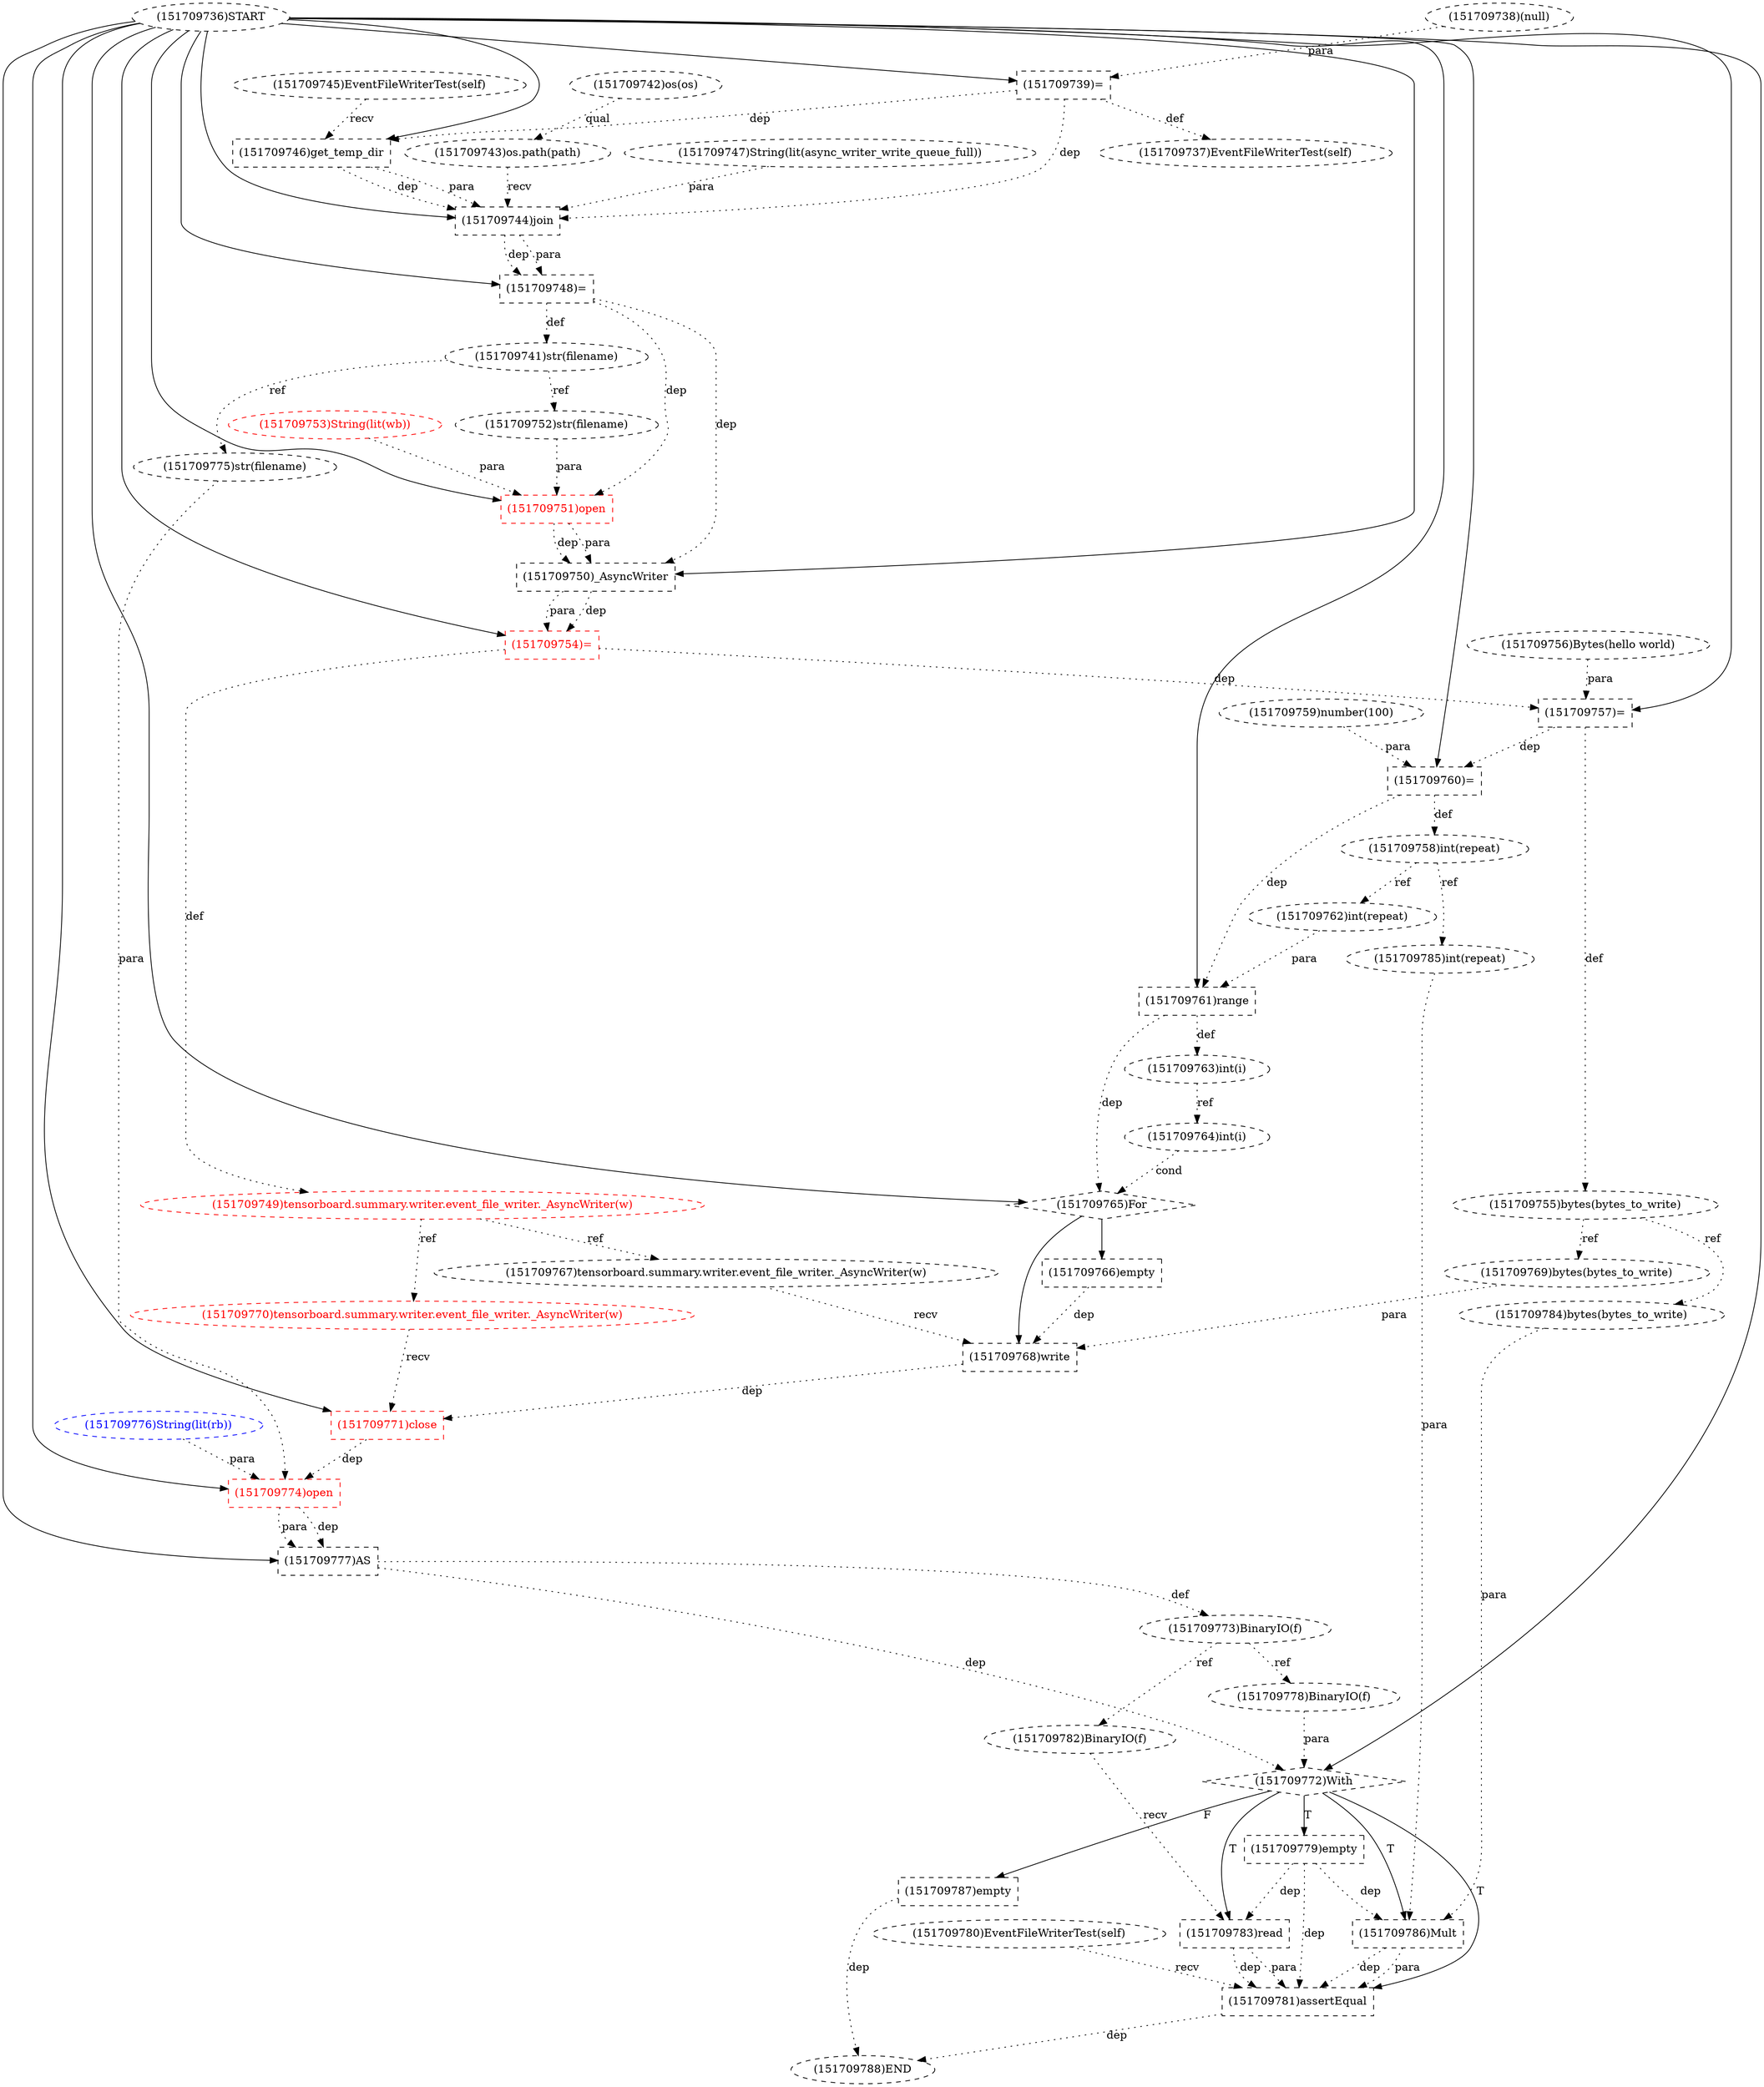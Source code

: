 digraph G {
1 [label="(151709739)=" shape=box style=dashed]
2 [label="(151709759)number(100)" shape=ellipse style=dashed]
3 [label="(151709778)BinaryIO(f)" shape=ellipse style=dashed]
4 [label="(151709769)bytes(bytes_to_write)" shape=ellipse style=dashed]
5 [label="(151709737)EventFileWriterTest(self)" shape=ellipse style=dashed]
6 [label="(151709752)str(filename)" shape=ellipse style=dashed]
7 [label="(151709784)bytes(bytes_to_write)" shape=ellipse style=dashed]
8 [label="(151709786)Mult" shape=box style=dashed]
9 [label="(151709756)Bytes(hello world)" shape=ellipse style=dashed]
10 [label="(151709746)get_temp_dir" shape=box style=dashed]
11 [label="(151709743)os.path(path)" shape=ellipse style=dashed]
12 [label="(151709777)AS" shape=box style=dashed]
13 [label="(151709767)tensorboard.summary.writer.event_file_writer._AsyncWriter(w)" shape=ellipse style=dashed]
14 [label="(151709781)assertEqual" shape=box style=dashed]
15 [label="(151709765)For" shape=diamond style=dashed]
16 [label="(151709780)EventFileWriterTest(self)" shape=ellipse style=dashed]
17 [label="(151709747)String(lit(async_writer_write_queue_full))" shape=ellipse style=dashed]
18 [label="(151709772)With" shape=diamond style=dashed]
19 [label="(151709749)tensorboard.summary.writer.event_file_writer._AsyncWriter(w)" shape=ellipse style=dashed color=red fontcolor=red]
20 [label="(151709768)write" shape=box style=dashed]
21 [label="(151709776)String(lit(rb))" shape=ellipse style=dashed color=blue fontcolor=blue]
22 [label="(151709750)_AsyncWriter" shape=box style=dashed]
23 [label="(151709760)=" shape=box style=dashed]
24 [label="(151709744)join" shape=box style=dashed]
25 [label="(151709764)int(i)" shape=ellipse style=dashed]
26 [label="(151709763)int(i)" shape=ellipse style=dashed]
27 [label="(151709745)EventFileWriterTest(self)" shape=ellipse style=dashed]
28 [label="(151709783)read" shape=box style=dashed]
29 [label="(151709738)(null)" shape=ellipse style=dashed]
30 [label="(151709771)close" shape=box style=dashed color=red fontcolor=red]
31 [label="(151709774)open" shape=box style=dashed color=red fontcolor=red]
32 [label="(151709748)=" shape=box style=dashed]
33 [label="(151709779)empty" shape=box style=dashed]
34 [label="(151709762)int(repeat)" shape=ellipse style=dashed]
35 [label="(151709770)tensorboard.summary.writer.event_file_writer._AsyncWriter(w)" shape=ellipse style=dashed color=red fontcolor=red]
36 [label="(151709761)range" shape=box style=dashed]
37 [label="(151709787)empty" shape=box style=dashed]
38 [label="(151709741)str(filename)" shape=ellipse style=dashed]
39 [label="(151709755)bytes(bytes_to_write)" shape=ellipse style=dashed]
40 [label="(151709788)END" style=dashed]
41 [label="(151709766)empty" shape=box style=dashed]
42 [label="(151709742)os(os)" shape=ellipse style=dashed]
43 [label="(151709758)int(repeat)" shape=ellipse style=dashed]
44 [label="(151709736)START" style=dashed]
45 [label="(151709751)open" shape=box style=dashed color=red fontcolor=red]
46 [label="(151709757)=" shape=box style=dashed]
47 [label="(151709773)BinaryIO(f)" shape=ellipse style=dashed]
48 [label="(151709753)String(lit(wb))" shape=ellipse style=dashed color=red fontcolor=red]
49 [label="(151709754)=" shape=box style=dashed color=red fontcolor=red]
50 [label="(151709782)BinaryIO(f)" shape=ellipse style=dashed]
51 [label="(151709785)int(repeat)" shape=ellipse style=dashed]
52 [label="(151709775)str(filename)" shape=ellipse style=dashed]
44 -> 1 [label="" style=solid];
29 -> 1 [label="para" style=dotted];
47 -> 3 [label="ref" style=dotted];
39 -> 4 [label="ref" style=dotted];
1 -> 5 [label="def" style=dotted];
38 -> 6 [label="ref" style=dotted];
39 -> 7 [label="ref" style=dotted];
18 -> 8 [label="T"];
7 -> 8 [label="para" style=dotted];
51 -> 8 [label="para" style=dotted];
33 -> 8 [label="dep" style=dotted];
44 -> 10 [label="" style=solid];
27 -> 10 [label="recv" style=dotted];
1 -> 10 [label="dep" style=dotted];
42 -> 11 [label="qual" style=dotted];
44 -> 12 [label="" style=solid];
31 -> 12 [label="dep" style=dotted];
31 -> 12 [label="para" style=dotted];
19 -> 13 [label="ref" style=dotted];
18 -> 14 [label="T"];
16 -> 14 [label="recv" style=dotted];
28 -> 14 [label="dep" style=dotted];
28 -> 14 [label="para" style=dotted];
8 -> 14 [label="dep" style=dotted];
8 -> 14 [label="para" style=dotted];
33 -> 14 [label="dep" style=dotted];
44 -> 15 [label="" style=solid];
36 -> 15 [label="dep" style=dotted];
25 -> 15 [label="cond" style=dotted];
44 -> 18 [label="" style=solid];
12 -> 18 [label="dep" style=dotted];
3 -> 18 [label="para" style=dotted];
49 -> 19 [label="def" style=dotted];
15 -> 20 [label="" style=solid];
13 -> 20 [label="recv" style=dotted];
4 -> 20 [label="para" style=dotted];
41 -> 20 [label="dep" style=dotted];
44 -> 22 [label="" style=solid];
45 -> 22 [label="dep" style=dotted];
45 -> 22 [label="para" style=dotted];
32 -> 22 [label="dep" style=dotted];
44 -> 23 [label="" style=solid];
2 -> 23 [label="para" style=dotted];
46 -> 23 [label="dep" style=dotted];
44 -> 24 [label="" style=solid];
11 -> 24 [label="recv" style=dotted];
10 -> 24 [label="dep" style=dotted];
10 -> 24 [label="para" style=dotted];
17 -> 24 [label="para" style=dotted];
1 -> 24 [label="dep" style=dotted];
26 -> 25 [label="ref" style=dotted];
36 -> 26 [label="def" style=dotted];
18 -> 28 [label="T"];
50 -> 28 [label="recv" style=dotted];
33 -> 28 [label="dep" style=dotted];
44 -> 30 [label="" style=solid];
35 -> 30 [label="recv" style=dotted];
20 -> 30 [label="dep" style=dotted];
44 -> 31 [label="" style=solid];
52 -> 31 [label="para" style=dotted];
21 -> 31 [label="para" style=dotted];
30 -> 31 [label="dep" style=dotted];
44 -> 32 [label="" style=solid];
24 -> 32 [label="dep" style=dotted];
24 -> 32 [label="para" style=dotted];
18 -> 33 [label="T"];
43 -> 34 [label="ref" style=dotted];
19 -> 35 [label="ref" style=dotted];
44 -> 36 [label="" style=solid];
34 -> 36 [label="para" style=dotted];
23 -> 36 [label="dep" style=dotted];
18 -> 37 [label="F"];
32 -> 38 [label="def" style=dotted];
46 -> 39 [label="def" style=dotted];
37 -> 40 [label="dep" style=dotted];
14 -> 40 [label="dep" style=dotted];
15 -> 41 [label="" style=solid];
23 -> 43 [label="def" style=dotted];
44 -> 45 [label="" style=solid];
6 -> 45 [label="para" style=dotted];
48 -> 45 [label="para" style=dotted];
32 -> 45 [label="dep" style=dotted];
44 -> 46 [label="" style=solid];
9 -> 46 [label="para" style=dotted];
49 -> 46 [label="dep" style=dotted];
12 -> 47 [label="def" style=dotted];
44 -> 49 [label="" style=solid];
22 -> 49 [label="dep" style=dotted];
22 -> 49 [label="para" style=dotted];
47 -> 50 [label="ref" style=dotted];
43 -> 51 [label="ref" style=dotted];
38 -> 52 [label="ref" style=dotted];
}